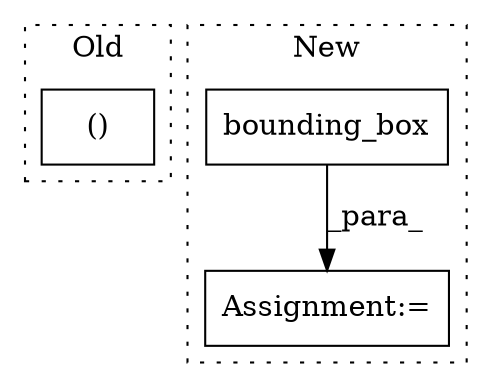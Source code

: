 digraph G {
subgraph cluster0 {
1 [label="()" a="106" s="1123" l="24" shape="box"];
label = "Old";
style="dotted";
}
subgraph cluster1 {
2 [label="bounding_box" a="32" s="1437,1454" l="13,1" shape="box"];
3 [label="Assignment:=" a="7" s="1435" l="2" shape="box"];
label = "New";
style="dotted";
}
2 -> 3 [label="_para_"];
}